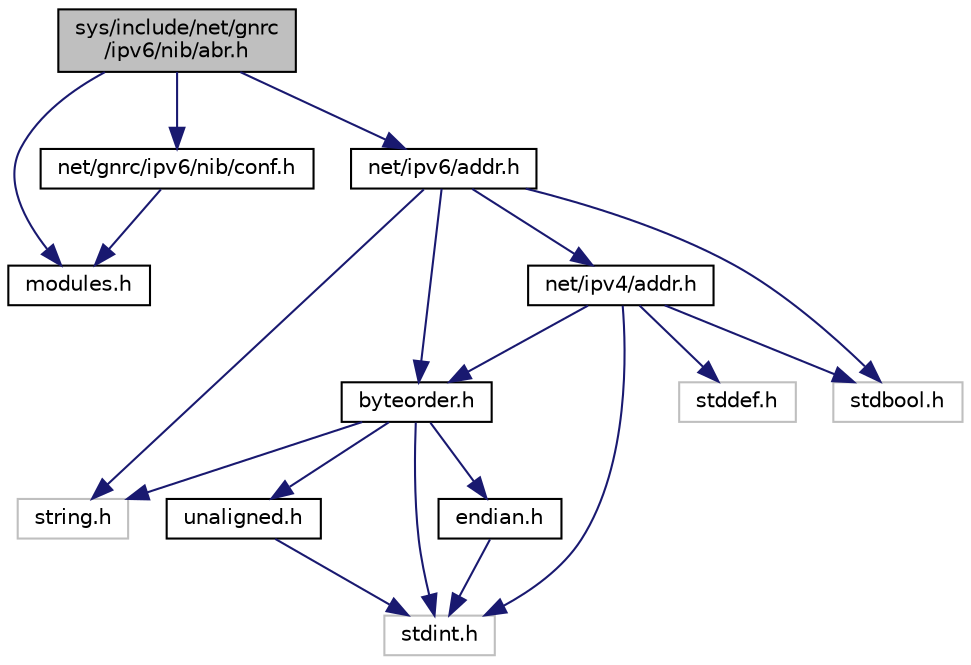 digraph "sys/include/net/gnrc/ipv6/nib/abr.h"
{
 // LATEX_PDF_SIZE
  edge [fontname="Helvetica",fontsize="10",labelfontname="Helvetica",labelfontsize="10"];
  node [fontname="Helvetica",fontsize="10",shape=record];
  Node1 [label="sys/include/net/gnrc\l/ipv6/nib/abr.h",height=0.2,width=0.4,color="black", fillcolor="grey75", style="filled", fontcolor="black",tooltip="Authoritative border router list definitions."];
  Node1 -> Node2 [color="midnightblue",fontsize="10",style="solid",fontname="Helvetica"];
  Node2 [label="modules.h",height=0.2,width=0.4,color="black", fillcolor="white", style="filled",URL="$modules_8h.html",tooltip="Common macros and compiler attributes/pragmas configuration."];
  Node1 -> Node3 [color="midnightblue",fontsize="10",style="solid",fontname="Helvetica"];
  Node3 [label="net/ipv6/addr.h",height=0.2,width=0.4,color="black", fillcolor="white", style="filled",URL="$ipv6_2addr_8h.html",tooltip="Definitions for IPv6 addresses."];
  Node3 -> Node4 [color="midnightblue",fontsize="10",style="solid",fontname="Helvetica"];
  Node4 [label="stdbool.h",height=0.2,width=0.4,color="grey75", fillcolor="white", style="filled",tooltip=" "];
  Node3 -> Node5 [color="midnightblue",fontsize="10",style="solid",fontname="Helvetica"];
  Node5 [label="string.h",height=0.2,width=0.4,color="grey75", fillcolor="white", style="filled",tooltip=" "];
  Node3 -> Node6 [color="midnightblue",fontsize="10",style="solid",fontname="Helvetica"];
  Node6 [label="byteorder.h",height=0.2,width=0.4,color="black", fillcolor="white", style="filled",URL="$byteorder_8h.html",tooltip="Functions to work with different byte orders."];
  Node6 -> Node5 [color="midnightblue",fontsize="10",style="solid",fontname="Helvetica"];
  Node6 -> Node7 [color="midnightblue",fontsize="10",style="solid",fontname="Helvetica"];
  Node7 [label="stdint.h",height=0.2,width=0.4,color="grey75", fillcolor="white", style="filled",tooltip=" "];
  Node6 -> Node8 [color="midnightblue",fontsize="10",style="solid",fontname="Helvetica"];
  Node8 [label="endian.h",height=0.2,width=0.4,color="black", fillcolor="white", style="filled",URL="$endian_8h.html",tooltip="libc header for endian conversion"];
  Node8 -> Node7 [color="midnightblue",fontsize="10",style="solid",fontname="Helvetica"];
  Node6 -> Node9 [color="midnightblue",fontsize="10",style="solid",fontname="Helvetica"];
  Node9 [label="unaligned.h",height=0.2,width=0.4,color="black", fillcolor="white", style="filled",URL="$unaligned_8h.html",tooltip="Unaligned but safe memory access functions."];
  Node9 -> Node7 [color="midnightblue",fontsize="10",style="solid",fontname="Helvetica"];
  Node3 -> Node10 [color="midnightblue",fontsize="10",style="solid",fontname="Helvetica"];
  Node10 [label="net/ipv4/addr.h",height=0.2,width=0.4,color="black", fillcolor="white", style="filled",URL="$ipv4_2addr_8h.html",tooltip="IPv4 address type and helper functions definitions."];
  Node10 -> Node4 [color="midnightblue",fontsize="10",style="solid",fontname="Helvetica"];
  Node10 -> Node7 [color="midnightblue",fontsize="10",style="solid",fontname="Helvetica"];
  Node10 -> Node11 [color="midnightblue",fontsize="10",style="solid",fontname="Helvetica"];
  Node11 [label="stddef.h",height=0.2,width=0.4,color="grey75", fillcolor="white", style="filled",tooltip=" "];
  Node10 -> Node6 [color="midnightblue",fontsize="10",style="solid",fontname="Helvetica"];
  Node1 -> Node12 [color="midnightblue",fontsize="10",style="solid",fontname="Helvetica"];
  Node12 [label="net/gnrc/ipv6/nib/conf.h",height=0.2,width=0.4,color="black", fillcolor="white", style="filled",URL="$ipv6_2nib_2conf_8h.html",tooltip="Configuration macro definitions for neighbor information base."];
  Node12 -> Node2 [color="midnightblue",fontsize="10",style="solid",fontname="Helvetica"];
}
